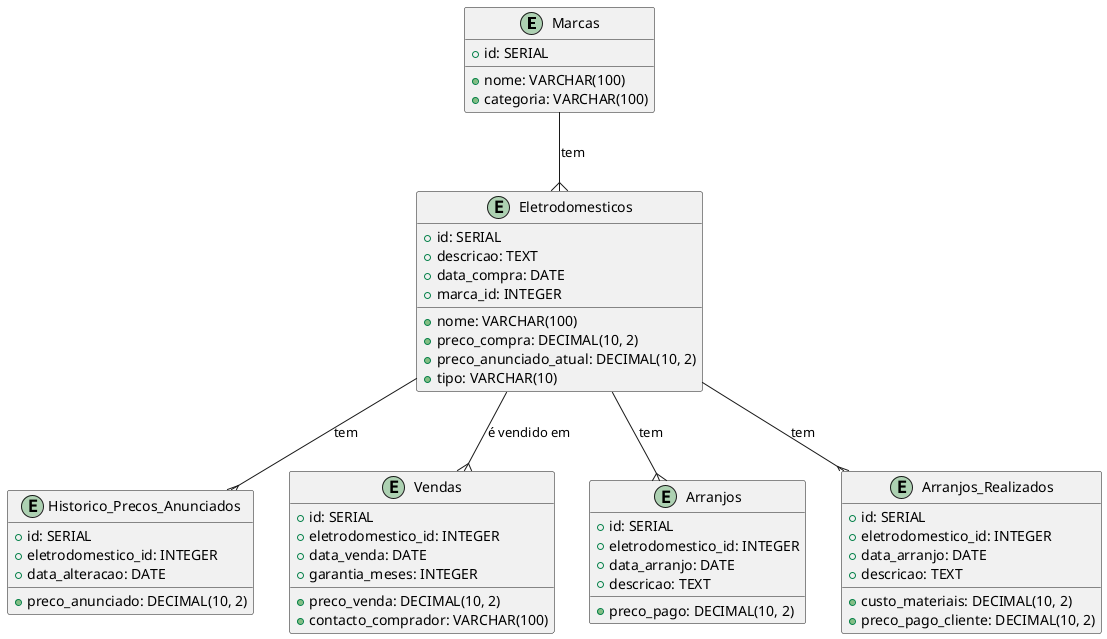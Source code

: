 @startuml

entity "Marcas" as M {
  +id: SERIAL
  +nome: VARCHAR(100)
  +categoria: VARCHAR(100)
}

entity "Eletrodomesticos" as E {
  +id: SERIAL
  +nome: VARCHAR(100)
  +descricao: TEXT
  +data_compra: DATE
  +preco_compra: DECIMAL(10, 2)
  +preco_anunciado_atual: DECIMAL(10, 2)
  +tipo: VARCHAR(10)
  +marca_id: INTEGER
}

entity "Historico_Precos_Anunciados" as H {
  +id: SERIAL
  +eletrodomestico_id: INTEGER
  +preco_anunciado: DECIMAL(10, 2)
  +data_alteracao: DATE
}

entity "Vendas" as V {
  +id: SERIAL
  +eletrodomestico_id: INTEGER
  +data_venda: DATE
  +preco_venda: DECIMAL(10, 2)
  +garantia_meses: INTEGER
  +contacto_comprador: VARCHAR(100)
}

entity "Arranjos" as A {
  +id: SERIAL
  +eletrodomestico_id: INTEGER
  +data_arranjo: DATE
  +descricao: TEXT
  +preco_pago: DECIMAL(10, 2)
}

entity "Arranjos_Realizados" as AR {
  +id: SERIAL
  +eletrodomestico_id: INTEGER
  +data_arranjo: DATE
  +descricao: TEXT
  +custo_materiais: DECIMAL(10, 2)
  +preco_pago_cliente: DECIMAL(10, 2)
}

M --{ E : "tem"
E --{ H : "tem" 
E --{ V : "é vendido em"
E --{ A : "tem" 
E --{ AR : "tem"

@enduml